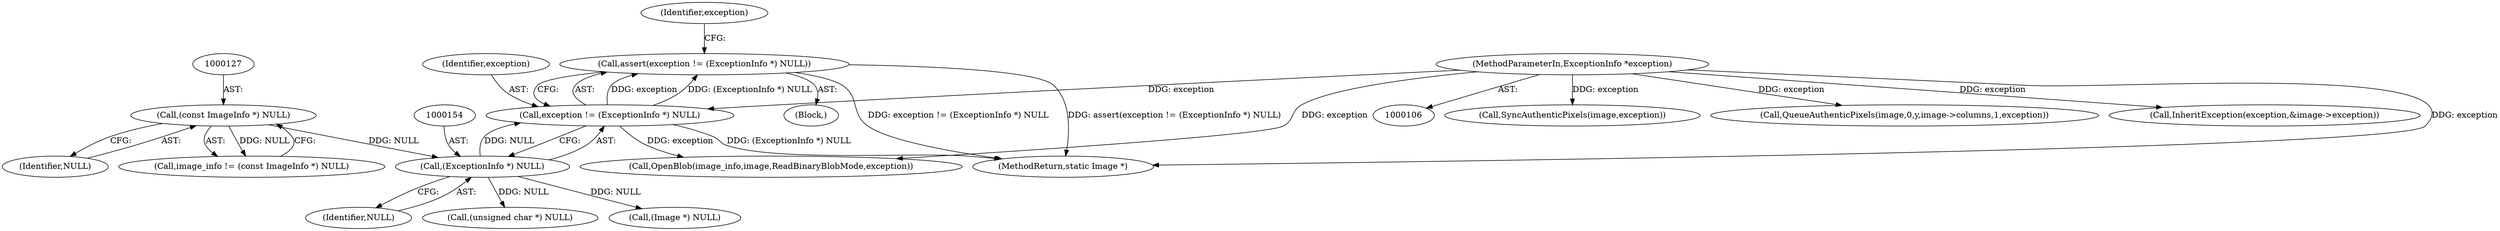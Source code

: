 digraph "0_ImageMagick_f6e9d0d9955e85bdd7540b251cd50d598dacc5e6_27@API" {
"1000150" [label="(Call,assert(exception != (ExceptionInfo *) NULL))"];
"1000151" [label="(Call,exception != (ExceptionInfo *) NULL)"];
"1000108" [label="(MethodParameterIn,ExceptionInfo *exception)"];
"1000153" [label="(Call,(ExceptionInfo *) NULL)"];
"1000126" [label="(Call,(const ImageInfo *) NULL)"];
"1000155" [label="(Identifier,NULL)"];
"1000151" [label="(Call,exception != (ExceptionInfo *) NULL)"];
"1000554" [label="(Call,SyncAuthenticPixels(image,exception))"];
"1000128" [label="(Identifier,NULL)"];
"1000168" [label="(Call,OpenBlob(image_info,image,ReadBinaryBlobMode,exception))"];
"1000109" [label="(Block,)"];
"1000153" [label="(Call,(ExceptionInfo *) NULL)"];
"1000152" [label="(Identifier,exception)"];
"1000467" [label="(Call,QueueAuthenticPixels(image,0,y,image->columns,1,exception))"];
"1000124" [label="(Call,image_info != (const ImageInfo *) NULL)"];
"1000150" [label="(Call,assert(exception != (ExceptionInfo *) NULL))"];
"1000126" [label="(Call,(const ImageInfo *) NULL)"];
"1000108" [label="(MethodParameterIn,ExceptionInfo *exception)"];
"1000591" [label="(MethodReturn,static Image *)"];
"1000436" [label="(Call,InheritException(exception,&image->exception))"];
"1000159" [label="(Identifier,exception)"];
"1000243" [label="(Call,(unsigned char *) NULL)"];
"1000183" [label="(Call,(Image *) NULL)"];
"1000150" -> "1000109"  [label="AST: "];
"1000150" -> "1000151"  [label="CFG: "];
"1000151" -> "1000150"  [label="AST: "];
"1000159" -> "1000150"  [label="CFG: "];
"1000150" -> "1000591"  [label="DDG: exception != (ExceptionInfo *) NULL"];
"1000150" -> "1000591"  [label="DDG: assert(exception != (ExceptionInfo *) NULL)"];
"1000151" -> "1000150"  [label="DDG: exception"];
"1000151" -> "1000150"  [label="DDG: (ExceptionInfo *) NULL"];
"1000151" -> "1000153"  [label="CFG: "];
"1000152" -> "1000151"  [label="AST: "];
"1000153" -> "1000151"  [label="AST: "];
"1000151" -> "1000591"  [label="DDG: (ExceptionInfo *) NULL"];
"1000108" -> "1000151"  [label="DDG: exception"];
"1000153" -> "1000151"  [label="DDG: NULL"];
"1000151" -> "1000168"  [label="DDG: exception"];
"1000108" -> "1000106"  [label="AST: "];
"1000108" -> "1000591"  [label="DDG: exception"];
"1000108" -> "1000168"  [label="DDG: exception"];
"1000108" -> "1000436"  [label="DDG: exception"];
"1000108" -> "1000467"  [label="DDG: exception"];
"1000108" -> "1000554"  [label="DDG: exception"];
"1000153" -> "1000155"  [label="CFG: "];
"1000154" -> "1000153"  [label="AST: "];
"1000155" -> "1000153"  [label="AST: "];
"1000126" -> "1000153"  [label="DDG: NULL"];
"1000153" -> "1000183"  [label="DDG: NULL"];
"1000153" -> "1000243"  [label="DDG: NULL"];
"1000126" -> "1000124"  [label="AST: "];
"1000126" -> "1000128"  [label="CFG: "];
"1000127" -> "1000126"  [label="AST: "];
"1000128" -> "1000126"  [label="AST: "];
"1000124" -> "1000126"  [label="CFG: "];
"1000126" -> "1000124"  [label="DDG: NULL"];
}
